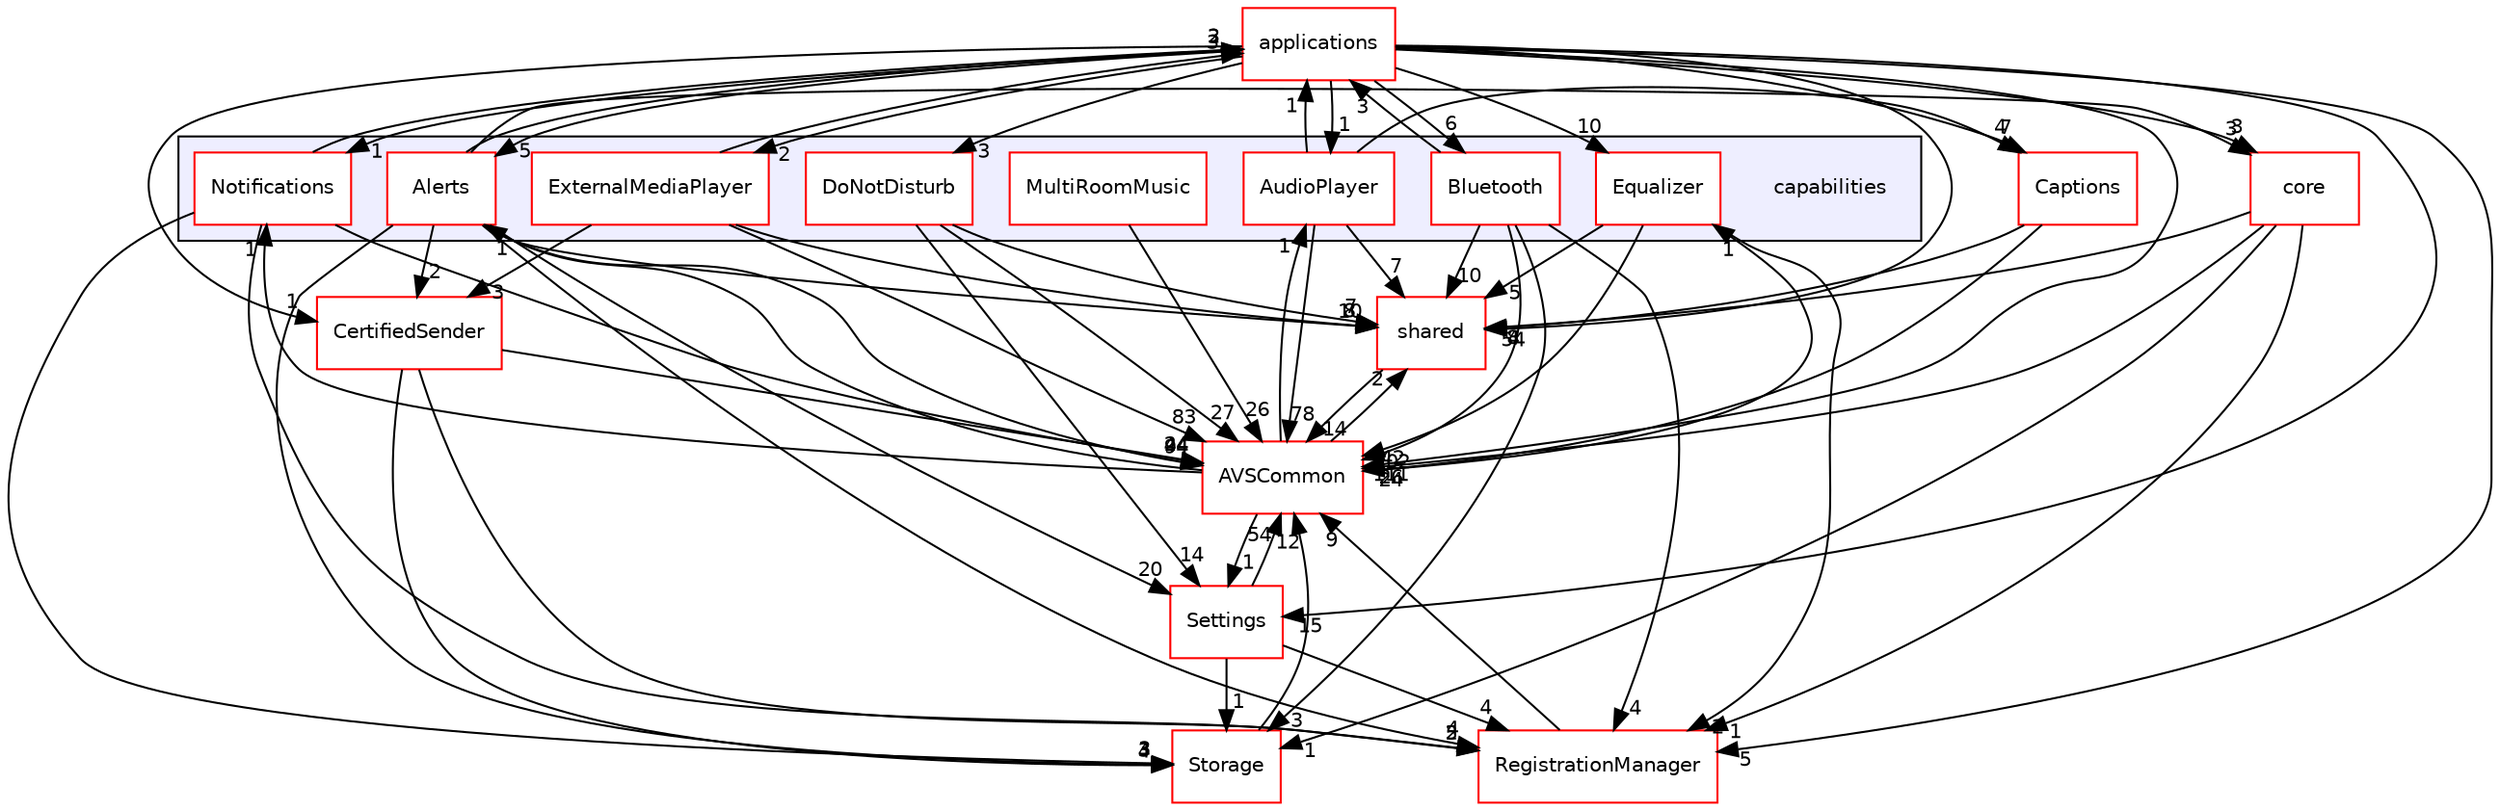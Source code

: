 digraph "/workplace/avs-device-sdk/capabilities" {
  compound=true
  node [ fontsize="10", fontname="Helvetica"];
  edge [ labelfontsize="10", labelfontname="Helvetica"];
  subgraph clusterdir_55f1e16e469d547c636a522dac21b8a1 {
    graph [ bgcolor="#eeeeff", pencolor="black", label="" URL="dir_55f1e16e469d547c636a522dac21b8a1.html"];
    dir_55f1e16e469d547c636a522dac21b8a1 [shape=plaintext label="capabilities"];
    dir_092564aa71f3dfc32ed64d9c9668be3d [shape=box label="Alerts" color="red" fillcolor="white" style="filled" URL="dir_092564aa71f3dfc32ed64d9c9668be3d.html"];
    dir_21f9dc4a50fb8157fc2dede908335315 [shape=box label="AudioPlayer" color="red" fillcolor="white" style="filled" URL="dir_21f9dc4a50fb8157fc2dede908335315.html"];
    dir_49e7ef86a01cb3657c71ebf485bcc68a [shape=box label="Bluetooth" color="red" fillcolor="white" style="filled" URL="dir_49e7ef86a01cb3657c71ebf485bcc68a.html"];
    dir_a34f9b5658ea5accd04f680d0b8d4c8f [shape=box label="DoNotDisturb" color="red" fillcolor="white" style="filled" URL="dir_a34f9b5658ea5accd04f680d0b8d4c8f.html"];
    dir_93bd0102826ece8585dc4da73daf2d1d [shape=box label="Equalizer" color="red" fillcolor="white" style="filled" URL="dir_93bd0102826ece8585dc4da73daf2d1d.html"];
    dir_729c1b4d96f1a026ff97d948c472c484 [shape=box label="ExternalMediaPlayer" color="red" fillcolor="white" style="filled" URL="dir_729c1b4d96f1a026ff97d948c472c484.html"];
    dir_32f41b3e8aebf49541c3102ed3600399 [shape=box label="MultiRoomMusic" color="red" fillcolor="white" style="filled" URL="dir_32f41b3e8aebf49541c3102ed3600399.html"];
    dir_1b24651c7570ffe584d16a409aec5522 [shape=box label="Notifications" color="red" fillcolor="white" style="filled" URL="dir_1b24651c7570ffe584d16a409aec5522.html"];
  }
  dir_9982052f7ce695d12571567315b2fafa [shape=box label="shared" fillcolor="white" style="filled" color="red" URL="dir_9982052f7ce695d12571567315b2fafa.html"];
  dir_a6e4fee11f07c3b70486e88fe92cbbdc [shape=box label="applications" fillcolor="white" style="filled" color="red" URL="dir_a6e4fee11f07c3b70486e88fe92cbbdc.html"];
  dir_de0e77330fd0ab33359e90b501923c8e [shape=box label="Captions" fillcolor="white" style="filled" color="red" URL="dir_de0e77330fd0ab33359e90b501923c8e.html"];
  dir_cf27311ab9f4263eef70b28364b95692 [shape=box label="CertifiedSender" fillcolor="white" style="filled" color="red" URL="dir_cf27311ab9f4263eef70b28364b95692.html"];
  dir_d29c5f5a2915d6c5388c9daae4f109c7 [shape=box label="Storage" fillcolor="white" style="filled" color="red" URL="dir_d29c5f5a2915d6c5388c9daae4f109c7.html"];
  dir_8ae0dd75af039a94f4269584fb8eef13 [shape=box label="Settings" fillcolor="white" style="filled" color="red" URL="dir_8ae0dd75af039a94f4269584fb8eef13.html"];
  dir_13e65effb2bde530b17b3d5eefcd0266 [shape=box label="AVSCommon" fillcolor="white" style="filled" color="red" URL="dir_13e65effb2bde530b17b3d5eefcd0266.html"];
  dir_b14333b5607b47fe7356eaa790107bd3 [shape=box label="RegistrationManager" fillcolor="white" style="filled" color="red" URL="dir_b14333b5607b47fe7356eaa790107bd3.html"];
  dir_4270bfced15e0e73154b13468c7c9ad9 [shape=box label="core" fillcolor="white" style="filled" color="red" URL="dir_4270bfced15e0e73154b13468c7c9ad9.html"];
  dir_9982052f7ce695d12571567315b2fafa->dir_13e65effb2bde530b17b3d5eefcd0266 [headlabel="14", labeldistance=1.5 headhref="dir_000549_000017.html"];
  dir_32f41b3e8aebf49541c3102ed3600399->dir_13e65effb2bde530b17b3d5eefcd0266 [headlabel="26", labeldistance=1.5 headhref="dir_000308_000017.html"];
  dir_a6e4fee11f07c3b70486e88fe92cbbdc->dir_9982052f7ce695d12571567315b2fafa [headlabel="54", labeldistance=1.5 headhref="dir_000028_000549.html"];
  dir_a6e4fee11f07c3b70486e88fe92cbbdc->dir_a34f9b5658ea5accd04f680d0b8d4c8f [headlabel="3", labeldistance=1.5 headhref="dir_000028_000275.html"];
  dir_a6e4fee11f07c3b70486e88fe92cbbdc->dir_092564aa71f3dfc32ed64d9c9668be3d [headlabel="5", labeldistance=1.5 headhref="dir_000028_000202.html"];
  dir_a6e4fee11f07c3b70486e88fe92cbbdc->dir_de0e77330fd0ab33359e90b501923c8e [headlabel="7", labeldistance=1.5 headhref="dir_000028_000400.html"];
  dir_a6e4fee11f07c3b70486e88fe92cbbdc->dir_cf27311ab9f4263eef70b28364b95692 [headlabel="1", labeldistance=1.5 headhref="dir_000028_000415.html"];
  dir_a6e4fee11f07c3b70486e88fe92cbbdc->dir_21f9dc4a50fb8157fc2dede908335315 [headlabel="1", labeldistance=1.5 headhref="dir_000028_000254.html"];
  dir_a6e4fee11f07c3b70486e88fe92cbbdc->dir_8ae0dd75af039a94f4269584fb8eef13 [headlabel="15", labeldistance=1.5 headhref="dir_000028_000539.html"];
  dir_a6e4fee11f07c3b70486e88fe92cbbdc->dir_13e65effb2bde530b17b3d5eefcd0266 [headlabel="111", labeldistance=1.5 headhref="dir_000028_000017.html"];
  dir_a6e4fee11f07c3b70486e88fe92cbbdc->dir_b14333b5607b47fe7356eaa790107bd3 [headlabel="5", labeldistance=1.5 headhref="dir_000028_000524.html"];
  dir_a6e4fee11f07c3b70486e88fe92cbbdc->dir_4270bfced15e0e73154b13468c7c9ad9 [headlabel="3", labeldistance=1.5 headhref="dir_000028_000426.html"];
  dir_a6e4fee11f07c3b70486e88fe92cbbdc->dir_729c1b4d96f1a026ff97d948c472c484 [headlabel="2", labeldistance=1.5 headhref="dir_000028_000298.html"];
  dir_a6e4fee11f07c3b70486e88fe92cbbdc->dir_49e7ef86a01cb3657c71ebf485bcc68a [headlabel="6", labeldistance=1.5 headhref="dir_000028_000263.html"];
  dir_a6e4fee11f07c3b70486e88fe92cbbdc->dir_1b24651c7570ffe584d16a409aec5522 [headlabel="1", labeldistance=1.5 headhref="dir_000028_000134.html"];
  dir_a6e4fee11f07c3b70486e88fe92cbbdc->dir_93bd0102826ece8585dc4da73daf2d1d [headlabel="10", labeldistance=1.5 headhref="dir_000028_000281.html"];
  dir_a34f9b5658ea5accd04f680d0b8d4c8f->dir_9982052f7ce695d12571567315b2fafa [headlabel="7", labeldistance=1.5 headhref="dir_000275_000549.html"];
  dir_a34f9b5658ea5accd04f680d0b8d4c8f->dir_8ae0dd75af039a94f4269584fb8eef13 [headlabel="14", labeldistance=1.5 headhref="dir_000275_000539.html"];
  dir_a34f9b5658ea5accd04f680d0b8d4c8f->dir_13e65effb2bde530b17b3d5eefcd0266 [headlabel="27", labeldistance=1.5 headhref="dir_000275_000017.html"];
  dir_092564aa71f3dfc32ed64d9c9668be3d->dir_9982052f7ce695d12571567315b2fafa [headlabel="10", labeldistance=1.5 headhref="dir_000202_000549.html"];
  dir_092564aa71f3dfc32ed64d9c9668be3d->dir_a6e4fee11f07c3b70486e88fe92cbbdc [headlabel="3", labeldistance=1.5 headhref="dir_000202_000028.html"];
  dir_092564aa71f3dfc32ed64d9c9668be3d->dir_cf27311ab9f4263eef70b28364b95692 [headlabel="2", labeldistance=1.5 headhref="dir_000202_000415.html"];
  dir_092564aa71f3dfc32ed64d9c9668be3d->dir_d29c5f5a2915d6c5388c9daae4f109c7 [headlabel="3", labeldistance=1.5 headhref="dir_000202_000594.html"];
  dir_092564aa71f3dfc32ed64d9c9668be3d->dir_8ae0dd75af039a94f4269584fb8eef13 [headlabel="20", labeldistance=1.5 headhref="dir_000202_000539.html"];
  dir_092564aa71f3dfc32ed64d9c9668be3d->dir_13e65effb2bde530b17b3d5eefcd0266 [headlabel="94", labeldistance=1.5 headhref="dir_000202_000017.html"];
  dir_092564aa71f3dfc32ed64d9c9668be3d->dir_b14333b5607b47fe7356eaa790107bd3 [headlabel="4", labeldistance=1.5 headhref="dir_000202_000524.html"];
  dir_092564aa71f3dfc32ed64d9c9668be3d->dir_4270bfced15e0e73154b13468c7c9ad9 [headlabel="3", labeldistance=1.5 headhref="dir_000202_000426.html"];
  dir_de0e77330fd0ab33359e90b501923c8e->dir_9982052f7ce695d12571567315b2fafa [headlabel="4", labeldistance=1.5 headhref="dir_000400_000549.html"];
  dir_de0e77330fd0ab33359e90b501923c8e->dir_13e65effb2bde530b17b3d5eefcd0266 [headlabel="24", labeldistance=1.5 headhref="dir_000400_000017.html"];
  dir_cf27311ab9f4263eef70b28364b95692->dir_d29c5f5a2915d6c5388c9daae4f109c7 [headlabel="4", labeldistance=1.5 headhref="dir_000415_000594.html"];
  dir_cf27311ab9f4263eef70b28364b95692->dir_13e65effb2bde530b17b3d5eefcd0266 [headlabel="24", labeldistance=1.5 headhref="dir_000415_000017.html"];
  dir_cf27311ab9f4263eef70b28364b95692->dir_b14333b5607b47fe7356eaa790107bd3 [headlabel="5", labeldistance=1.5 headhref="dir_000415_000524.html"];
  dir_d29c5f5a2915d6c5388c9daae4f109c7->dir_13e65effb2bde530b17b3d5eefcd0266 [headlabel="12", labeldistance=1.5 headhref="dir_000594_000017.html"];
  dir_21f9dc4a50fb8157fc2dede908335315->dir_9982052f7ce695d12571567315b2fafa [headlabel="7", labeldistance=1.5 headhref="dir_000254_000549.html"];
  dir_21f9dc4a50fb8157fc2dede908335315->dir_a6e4fee11f07c3b70486e88fe92cbbdc [headlabel="1", labeldistance=1.5 headhref="dir_000254_000028.html"];
  dir_21f9dc4a50fb8157fc2dede908335315->dir_de0e77330fd0ab33359e90b501923c8e [headlabel="4", labeldistance=1.5 headhref="dir_000254_000400.html"];
  dir_21f9dc4a50fb8157fc2dede908335315->dir_13e65effb2bde530b17b3d5eefcd0266 [headlabel="78", labeldistance=1.5 headhref="dir_000254_000017.html"];
  dir_8ae0dd75af039a94f4269584fb8eef13->dir_d29c5f5a2915d6c5388c9daae4f109c7 [headlabel="1", labeldistance=1.5 headhref="dir_000539_000594.html"];
  dir_8ae0dd75af039a94f4269584fb8eef13->dir_13e65effb2bde530b17b3d5eefcd0266 [headlabel="54", labeldistance=1.5 headhref="dir_000539_000017.html"];
  dir_8ae0dd75af039a94f4269584fb8eef13->dir_b14333b5607b47fe7356eaa790107bd3 [headlabel="4", labeldistance=1.5 headhref="dir_000539_000524.html"];
  dir_13e65effb2bde530b17b3d5eefcd0266->dir_9982052f7ce695d12571567315b2fafa [headlabel="2", labeldistance=1.5 headhref="dir_000017_000549.html"];
  dir_13e65effb2bde530b17b3d5eefcd0266->dir_092564aa71f3dfc32ed64d9c9668be3d [headlabel="1", labeldistance=1.5 headhref="dir_000017_000202.html"];
  dir_13e65effb2bde530b17b3d5eefcd0266->dir_21f9dc4a50fb8157fc2dede908335315 [headlabel="1", labeldistance=1.5 headhref="dir_000017_000254.html"];
  dir_13e65effb2bde530b17b3d5eefcd0266->dir_8ae0dd75af039a94f4269584fb8eef13 [headlabel="1", labeldistance=1.5 headhref="dir_000017_000539.html"];
  dir_13e65effb2bde530b17b3d5eefcd0266->dir_1b24651c7570ffe584d16a409aec5522 [headlabel="1", labeldistance=1.5 headhref="dir_000017_000134.html"];
  dir_13e65effb2bde530b17b3d5eefcd0266->dir_93bd0102826ece8585dc4da73daf2d1d [headlabel="1", labeldistance=1.5 headhref="dir_000017_000281.html"];
  dir_b14333b5607b47fe7356eaa790107bd3->dir_13e65effb2bde530b17b3d5eefcd0266 [headlabel="9", labeldistance=1.5 headhref="dir_000524_000017.html"];
  dir_4270bfced15e0e73154b13468c7c9ad9->dir_9982052f7ce695d12571567315b2fafa [headlabel="8", labeldistance=1.5 headhref="dir_000426_000549.html"];
  dir_4270bfced15e0e73154b13468c7c9ad9->dir_d29c5f5a2915d6c5388c9daae4f109c7 [headlabel="1", labeldistance=1.5 headhref="dir_000426_000594.html"];
  dir_4270bfced15e0e73154b13468c7c9ad9->dir_13e65effb2bde530b17b3d5eefcd0266 [headlabel="26", labeldistance=1.5 headhref="dir_000426_000017.html"];
  dir_4270bfced15e0e73154b13468c7c9ad9->dir_b14333b5607b47fe7356eaa790107bd3 [headlabel="1", labeldistance=1.5 headhref="dir_000426_000524.html"];
  dir_729c1b4d96f1a026ff97d948c472c484->dir_9982052f7ce695d12571567315b2fafa [headlabel="8", labeldistance=1.5 headhref="dir_000298_000549.html"];
  dir_729c1b4d96f1a026ff97d948c472c484->dir_a6e4fee11f07c3b70486e88fe92cbbdc [headlabel="3", labeldistance=1.5 headhref="dir_000298_000028.html"];
  dir_729c1b4d96f1a026ff97d948c472c484->dir_cf27311ab9f4263eef70b28364b95692 [headlabel="3", labeldistance=1.5 headhref="dir_000298_000415.html"];
  dir_729c1b4d96f1a026ff97d948c472c484->dir_13e65effb2bde530b17b3d5eefcd0266 [headlabel="83", labeldistance=1.5 headhref="dir_000298_000017.html"];
  dir_49e7ef86a01cb3657c71ebf485bcc68a->dir_9982052f7ce695d12571567315b2fafa [headlabel="10", labeldistance=1.5 headhref="dir_000263_000549.html"];
  dir_49e7ef86a01cb3657c71ebf485bcc68a->dir_a6e4fee11f07c3b70486e88fe92cbbdc [headlabel="3", labeldistance=1.5 headhref="dir_000263_000028.html"];
  dir_49e7ef86a01cb3657c71ebf485bcc68a->dir_d29c5f5a2915d6c5388c9daae4f109c7 [headlabel="3", labeldistance=1.5 headhref="dir_000263_000594.html"];
  dir_49e7ef86a01cb3657c71ebf485bcc68a->dir_13e65effb2bde530b17b3d5eefcd0266 [headlabel="102", labeldistance=1.5 headhref="dir_000263_000017.html"];
  dir_49e7ef86a01cb3657c71ebf485bcc68a->dir_b14333b5607b47fe7356eaa790107bd3 [headlabel="4", labeldistance=1.5 headhref="dir_000263_000524.html"];
  dir_1b24651c7570ffe584d16a409aec5522->dir_a6e4fee11f07c3b70486e88fe92cbbdc [headlabel="2", labeldistance=1.5 headhref="dir_000134_000028.html"];
  dir_1b24651c7570ffe584d16a409aec5522->dir_d29c5f5a2915d6c5388c9daae4f109c7 [headlabel="3", labeldistance=1.5 headhref="dir_000134_000594.html"];
  dir_1b24651c7570ffe584d16a409aec5522->dir_13e65effb2bde530b17b3d5eefcd0266 [headlabel="44", labeldistance=1.5 headhref="dir_000134_000017.html"];
  dir_1b24651c7570ffe584d16a409aec5522->dir_b14333b5607b47fe7356eaa790107bd3 [headlabel="2", labeldistance=1.5 headhref="dir_000134_000524.html"];
  dir_93bd0102826ece8585dc4da73daf2d1d->dir_9982052f7ce695d12571567315b2fafa [headlabel="5", labeldistance=1.5 headhref="dir_000281_000549.html"];
  dir_93bd0102826ece8585dc4da73daf2d1d->dir_13e65effb2bde530b17b3d5eefcd0266 [headlabel="42", labeldistance=1.5 headhref="dir_000281_000017.html"];
  dir_93bd0102826ece8585dc4da73daf2d1d->dir_b14333b5607b47fe7356eaa790107bd3 [headlabel="2", labeldistance=1.5 headhref="dir_000281_000524.html"];
}
